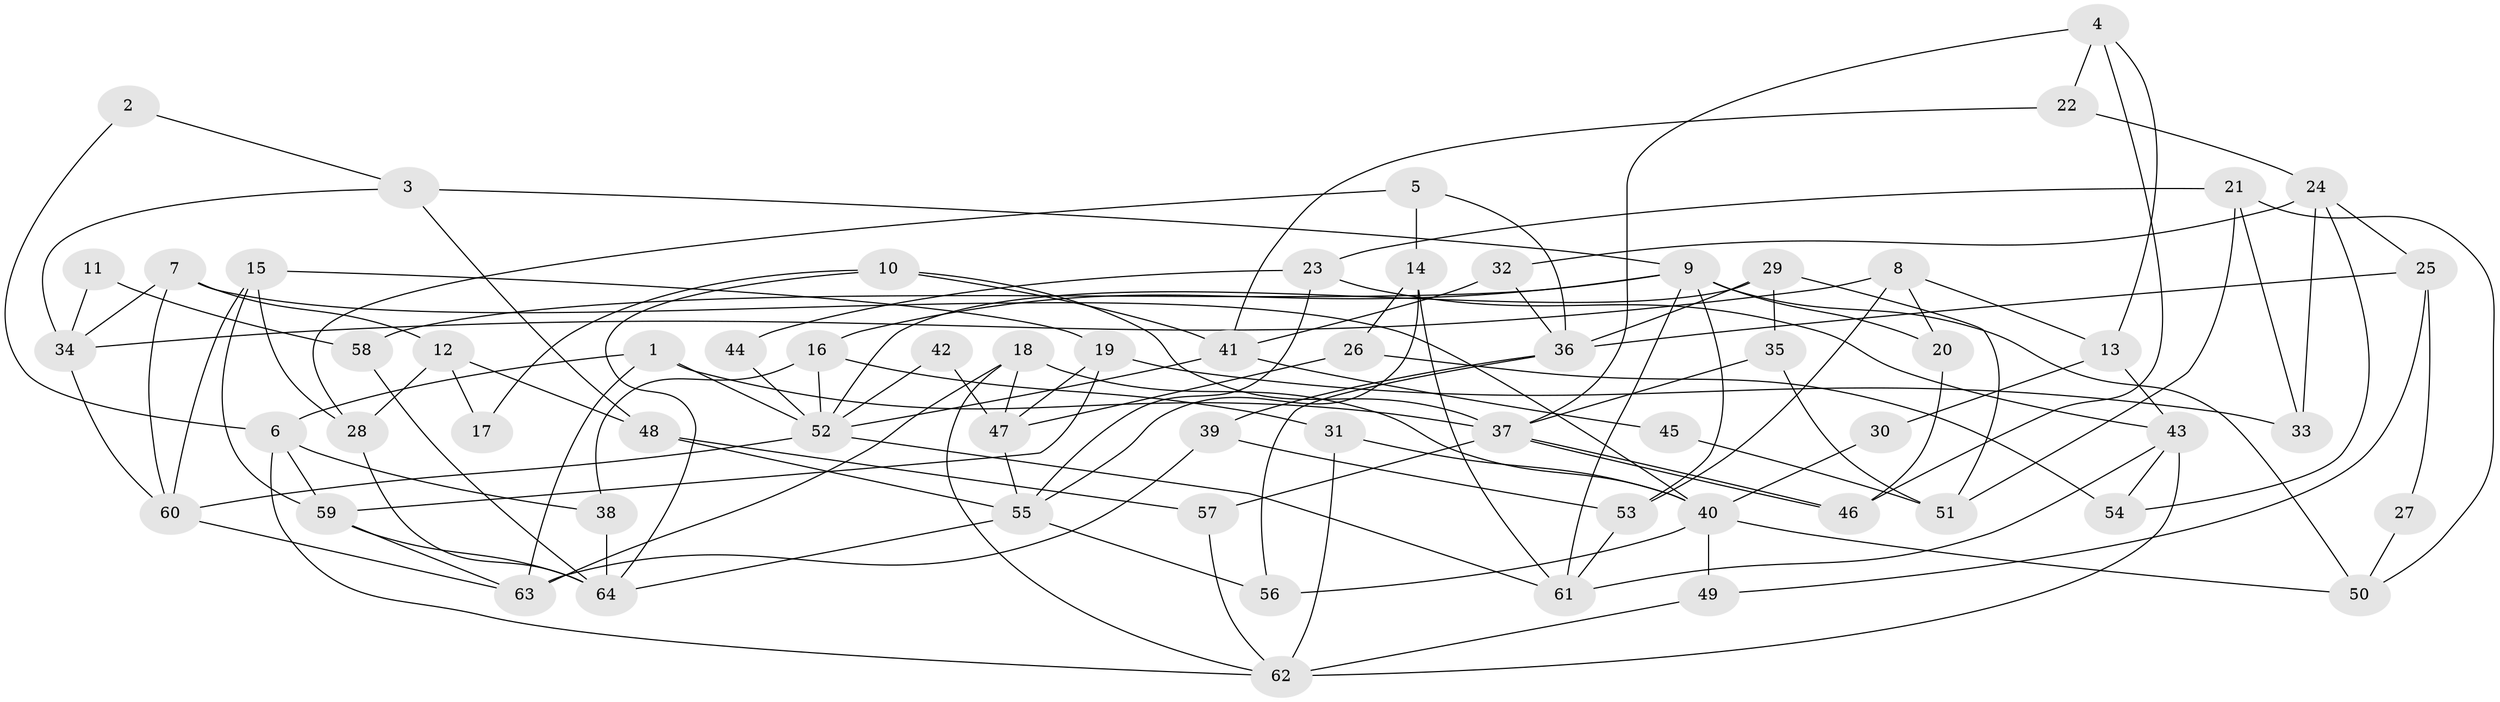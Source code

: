 // Generated by graph-tools (version 1.1) at 2025/26/03/09/25 03:26:09]
// undirected, 64 vertices, 128 edges
graph export_dot {
graph [start="1"]
  node [color=gray90,style=filled];
  1;
  2;
  3;
  4;
  5;
  6;
  7;
  8;
  9;
  10;
  11;
  12;
  13;
  14;
  15;
  16;
  17;
  18;
  19;
  20;
  21;
  22;
  23;
  24;
  25;
  26;
  27;
  28;
  29;
  30;
  31;
  32;
  33;
  34;
  35;
  36;
  37;
  38;
  39;
  40;
  41;
  42;
  43;
  44;
  45;
  46;
  47;
  48;
  49;
  50;
  51;
  52;
  53;
  54;
  55;
  56;
  57;
  58;
  59;
  60;
  61;
  62;
  63;
  64;
  1 -- 37;
  1 -- 6;
  1 -- 52;
  1 -- 63;
  2 -- 3;
  2 -- 6;
  3 -- 9;
  3 -- 48;
  3 -- 34;
  4 -- 37;
  4 -- 46;
  4 -- 13;
  4 -- 22;
  5 -- 36;
  5 -- 14;
  5 -- 28;
  6 -- 38;
  6 -- 59;
  6 -- 62;
  7 -- 60;
  7 -- 12;
  7 -- 34;
  7 -- 40;
  8 -- 13;
  8 -- 34;
  8 -- 20;
  8 -- 53;
  9 -- 61;
  9 -- 53;
  9 -- 16;
  9 -- 20;
  9 -- 50;
  9 -- 58;
  10 -- 41;
  10 -- 64;
  10 -- 17;
  10 -- 37;
  11 -- 58;
  11 -- 34;
  12 -- 28;
  12 -- 48;
  12 -- 17;
  13 -- 43;
  13 -- 30;
  14 -- 55;
  14 -- 61;
  14 -- 26;
  15 -- 60;
  15 -- 19;
  15 -- 28;
  15 -- 59;
  16 -- 31;
  16 -- 38;
  16 -- 52;
  18 -- 63;
  18 -- 62;
  18 -- 40;
  18 -- 47;
  19 -- 59;
  19 -- 47;
  19 -- 33;
  20 -- 46;
  21 -- 51;
  21 -- 50;
  21 -- 23;
  21 -- 33;
  22 -- 24;
  22 -- 41;
  23 -- 55;
  23 -- 43;
  23 -- 44;
  24 -- 54;
  24 -- 33;
  24 -- 25;
  24 -- 32;
  25 -- 36;
  25 -- 27;
  25 -- 49;
  26 -- 47;
  26 -- 54;
  27 -- 50;
  28 -- 64;
  29 -- 52;
  29 -- 36;
  29 -- 35;
  29 -- 51;
  30 -- 40;
  31 -- 40;
  31 -- 62;
  32 -- 41;
  32 -- 36;
  34 -- 60;
  35 -- 37;
  35 -- 51;
  36 -- 39;
  36 -- 56;
  37 -- 46;
  37 -- 46;
  37 -- 57;
  38 -- 64;
  39 -- 63;
  39 -- 53;
  40 -- 49;
  40 -- 50;
  40 -- 56;
  41 -- 52;
  41 -- 45;
  42 -- 52;
  42 -- 47;
  43 -- 62;
  43 -- 54;
  43 -- 61;
  44 -- 52;
  45 -- 51;
  47 -- 55;
  48 -- 57;
  48 -- 55;
  49 -- 62;
  52 -- 60;
  52 -- 61;
  53 -- 61;
  55 -- 56;
  55 -- 64;
  57 -- 62;
  58 -- 64;
  59 -- 63;
  59 -- 64;
  60 -- 63;
}
